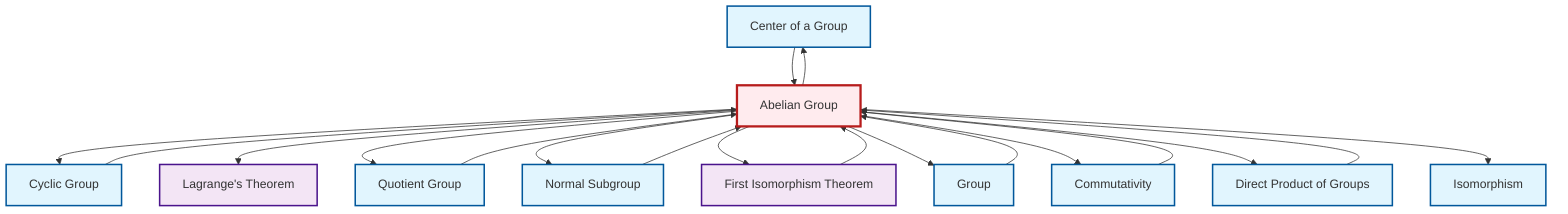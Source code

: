 graph TD
    classDef definition fill:#e1f5fe,stroke:#01579b,stroke-width:2px
    classDef theorem fill:#f3e5f5,stroke:#4a148c,stroke-width:2px
    classDef axiom fill:#fff3e0,stroke:#e65100,stroke-width:2px
    classDef example fill:#e8f5e9,stroke:#1b5e20,stroke-width:2px
    classDef current fill:#ffebee,stroke:#b71c1c,stroke-width:3px
    def-center-of-group["Center of a Group"]:::definition
    def-group["Group"]:::definition
    def-cyclic-group["Cyclic Group"]:::definition
    def-quotient-group["Quotient Group"]:::definition
    thm-first-isomorphism["First Isomorphism Theorem"]:::theorem
    def-isomorphism["Isomorphism"]:::definition
    def-normal-subgroup["Normal Subgroup"]:::definition
    def-abelian-group["Abelian Group"]:::definition
    thm-lagrange["Lagrange's Theorem"]:::theorem
    def-commutativity["Commutativity"]:::definition
    def-direct-product["Direct Product of Groups"]:::definition
    def-abelian-group --> def-cyclic-group
    def-abelian-group --> thm-lagrange
    def-group --> def-abelian-group
    def-abelian-group --> def-center-of-group
    def-direct-product --> def-abelian-group
    def-abelian-group --> def-quotient-group
    def-cyclic-group --> def-abelian-group
    def-abelian-group --> def-normal-subgroup
    def-commutativity --> def-abelian-group
    def-abelian-group --> thm-first-isomorphism
    thm-first-isomorphism --> def-abelian-group
    def-center-of-group --> def-abelian-group
    def-abelian-group --> def-group
    def-normal-subgroup --> def-abelian-group
    def-abelian-group --> def-commutativity
    def-abelian-group --> def-direct-product
    def-abelian-group --> def-isomorphism
    def-quotient-group --> def-abelian-group
    class def-abelian-group current
